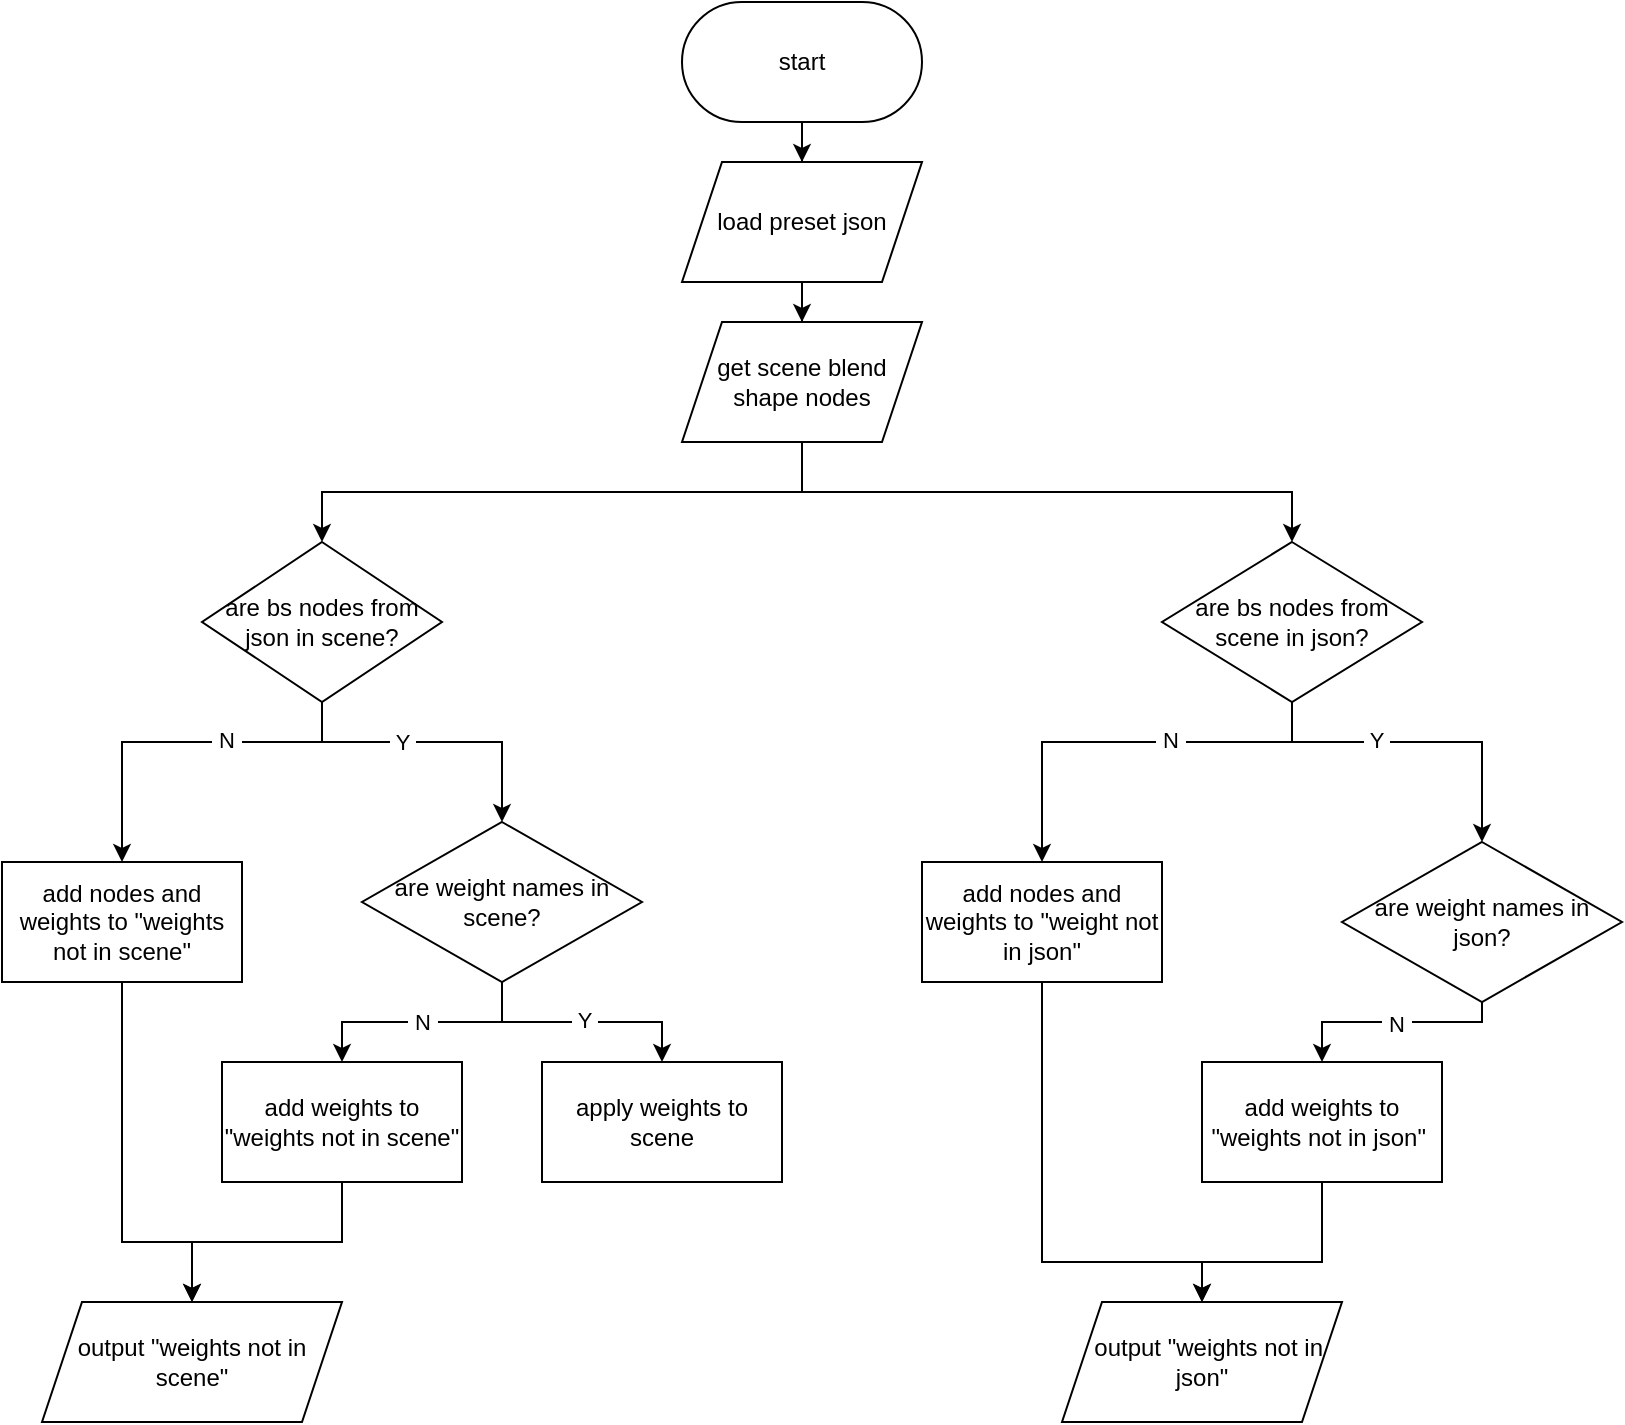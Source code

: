 <mxfile version="17.5.0" type="github">
  <diagram id="ji13-s1qjL8ou1RABo7J" name="Page-1">
    <mxGraphModel dx="1386" dy="875" grid="1" gridSize="10" guides="1" tooltips="1" connect="1" arrows="1" fold="1" page="1" pageScale="1" pageWidth="850" pageHeight="1100" math="0" shadow="0">
      <root>
        <mxCell id="0" />
        <mxCell id="1" parent="0" />
        <mxCell id="3zQKJhW49B3SMrjvigrW-3" style="edgeStyle=orthogonalEdgeStyle;rounded=0;orthogonalLoop=1;jettySize=auto;html=1;exitX=0.5;exitY=1;exitDx=0;exitDy=0;" parent="1" source="3zQKJhW49B3SMrjvigrW-1" target="3zQKJhW49B3SMrjvigrW-2" edge="1">
          <mxGeometry relative="1" as="geometry" />
        </mxCell>
        <mxCell id="3zQKJhW49B3SMrjvigrW-1" value="start" style="rounded=1;whiteSpace=wrap;html=1;arcSize=50;" parent="1" vertex="1">
          <mxGeometry x="360" y="10" width="120" height="60" as="geometry" />
        </mxCell>
        <mxCell id="3zQKJhW49B3SMrjvigrW-5" style="edgeStyle=orthogonalEdgeStyle;rounded=0;orthogonalLoop=1;jettySize=auto;html=1;exitX=0.5;exitY=1;exitDx=0;exitDy=0;" parent="1" source="3zQKJhW49B3SMrjvigrW-2" target="3zQKJhW49B3SMrjvigrW-4" edge="1">
          <mxGeometry relative="1" as="geometry" />
        </mxCell>
        <mxCell id="3zQKJhW49B3SMrjvigrW-2" value="load preset json" style="shape=parallelogram;perimeter=parallelogramPerimeter;whiteSpace=wrap;html=1;fixedSize=1;" parent="1" vertex="1">
          <mxGeometry x="360" y="90" width="120" height="60" as="geometry" />
        </mxCell>
        <mxCell id="roS6D5RcEI_3fUp-NzOn-2" style="edgeStyle=orthogonalEdgeStyle;rounded=0;orthogonalLoop=1;jettySize=auto;html=1;exitX=0.5;exitY=1;exitDx=0;exitDy=0;entryX=0.5;entryY=0;entryDx=0;entryDy=0;" edge="1" parent="1" source="3zQKJhW49B3SMrjvigrW-4" target="roS6D5RcEI_3fUp-NzOn-1">
          <mxGeometry relative="1" as="geometry" />
        </mxCell>
        <mxCell id="roS6D5RcEI_3fUp-NzOn-34" style="edgeStyle=orthogonalEdgeStyle;rounded=0;orthogonalLoop=1;jettySize=auto;html=1;exitX=0.5;exitY=1;exitDx=0;exitDy=0;" edge="1" parent="1" source="3zQKJhW49B3SMrjvigrW-4" target="roS6D5RcEI_3fUp-NzOn-33">
          <mxGeometry relative="1" as="geometry" />
        </mxCell>
        <mxCell id="3zQKJhW49B3SMrjvigrW-4" value="get scene blend shape nodes" style="shape=parallelogram;perimeter=parallelogramPerimeter;whiteSpace=wrap;html=1;fixedSize=1;" parent="1" vertex="1">
          <mxGeometry x="360" y="170" width="120" height="60" as="geometry" />
        </mxCell>
        <mxCell id="roS6D5RcEI_3fUp-NzOn-9" style="edgeStyle=orthogonalEdgeStyle;rounded=0;orthogonalLoop=1;jettySize=auto;html=1;exitX=0.5;exitY=1;exitDx=0;exitDy=0;entryX=0.5;entryY=0;entryDx=0;entryDy=0;" edge="1" parent="1" source="roS6D5RcEI_3fUp-NzOn-1" target="roS6D5RcEI_3fUp-NzOn-8">
          <mxGeometry relative="1" as="geometry">
            <Array as="points">
              <mxPoint x="180" y="380" />
              <mxPoint x="270" y="380" />
            </Array>
          </mxGeometry>
        </mxCell>
        <mxCell id="roS6D5RcEI_3fUp-NzOn-10" value="&amp;nbsp;Y&amp;nbsp;" style="edgeLabel;html=1;align=center;verticalAlign=middle;resizable=0;points=[];" vertex="1" connectable="0" parent="roS6D5RcEI_3fUp-NzOn-9">
          <mxGeometry x="0.067" y="4" relative="1" as="geometry">
            <mxPoint x="-20" y="4" as="offset" />
          </mxGeometry>
        </mxCell>
        <mxCell id="roS6D5RcEI_3fUp-NzOn-23" style="edgeStyle=orthogonalEdgeStyle;rounded=0;orthogonalLoop=1;jettySize=auto;html=1;exitX=0.5;exitY=1;exitDx=0;exitDy=0;entryX=0.5;entryY=0;entryDx=0;entryDy=0;" edge="1" parent="1" source="roS6D5RcEI_3fUp-NzOn-1" target="roS6D5RcEI_3fUp-NzOn-4">
          <mxGeometry relative="1" as="geometry">
            <Array as="points">
              <mxPoint x="180" y="380" />
              <mxPoint x="80" y="380" />
            </Array>
          </mxGeometry>
        </mxCell>
        <mxCell id="roS6D5RcEI_3fUp-NzOn-24" value="&amp;nbsp;N&amp;nbsp;" style="edgeLabel;html=1;align=center;verticalAlign=middle;resizable=0;points=[];" vertex="1" connectable="0" parent="roS6D5RcEI_3fUp-NzOn-23">
          <mxGeometry x="-0.244" y="-1" relative="1" as="geometry">
            <mxPoint as="offset" />
          </mxGeometry>
        </mxCell>
        <mxCell id="roS6D5RcEI_3fUp-NzOn-1" value="are bs nodes from json in scene?" style="rhombus;whiteSpace=wrap;html=1;" vertex="1" parent="1">
          <mxGeometry x="120" y="280" width="120" height="80" as="geometry" />
        </mxCell>
        <mxCell id="roS6D5RcEI_3fUp-NzOn-29" style="edgeStyle=orthogonalEdgeStyle;rounded=0;orthogonalLoop=1;jettySize=auto;html=1;exitX=0.5;exitY=1;exitDx=0;exitDy=0;" edge="1" parent="1" source="roS6D5RcEI_3fUp-NzOn-4" target="roS6D5RcEI_3fUp-NzOn-16">
          <mxGeometry relative="1" as="geometry">
            <Array as="points">
              <mxPoint x="80" y="630" />
              <mxPoint x="115" y="630" />
            </Array>
          </mxGeometry>
        </mxCell>
        <mxCell id="roS6D5RcEI_3fUp-NzOn-4" value="add nodes and weights to &quot;weights not in scene&quot;" style="rounded=0;whiteSpace=wrap;html=1;" vertex="1" parent="1">
          <mxGeometry x="20" y="440" width="120" height="60" as="geometry" />
        </mxCell>
        <mxCell id="roS6D5RcEI_3fUp-NzOn-25" value="&amp;nbsp;N&amp;nbsp;" style="edgeStyle=orthogonalEdgeStyle;rounded=0;orthogonalLoop=1;jettySize=auto;html=1;exitX=0.5;exitY=1;exitDx=0;exitDy=0;entryX=0.5;entryY=0;entryDx=0;entryDy=0;" edge="1" parent="1" source="roS6D5RcEI_3fUp-NzOn-8" target="roS6D5RcEI_3fUp-NzOn-11">
          <mxGeometry relative="1" as="geometry" />
        </mxCell>
        <mxCell id="roS6D5RcEI_3fUp-NzOn-26" style="edgeStyle=orthogonalEdgeStyle;rounded=0;orthogonalLoop=1;jettySize=auto;html=1;exitX=0.5;exitY=1;exitDx=0;exitDy=0;entryX=0.5;entryY=0;entryDx=0;entryDy=0;" edge="1" parent="1" source="roS6D5RcEI_3fUp-NzOn-8" target="roS6D5RcEI_3fUp-NzOn-13">
          <mxGeometry relative="1" as="geometry" />
        </mxCell>
        <mxCell id="roS6D5RcEI_3fUp-NzOn-27" value="&amp;nbsp;Y&amp;nbsp;" style="edgeLabel;html=1;align=center;verticalAlign=middle;resizable=0;points=[];" vertex="1" connectable="0" parent="roS6D5RcEI_3fUp-NzOn-26">
          <mxGeometry x="0.017" y="1" relative="1" as="geometry">
            <mxPoint as="offset" />
          </mxGeometry>
        </mxCell>
        <mxCell id="roS6D5RcEI_3fUp-NzOn-8" value="are weight names in scene?" style="rhombus;whiteSpace=wrap;html=1;" vertex="1" parent="1">
          <mxGeometry x="200" y="420" width="140" height="80" as="geometry" />
        </mxCell>
        <mxCell id="roS6D5RcEI_3fUp-NzOn-30" style="edgeStyle=orthogonalEdgeStyle;rounded=0;orthogonalLoop=1;jettySize=auto;html=1;exitX=0.5;exitY=1;exitDx=0;exitDy=0;entryX=0.5;entryY=0;entryDx=0;entryDy=0;" edge="1" parent="1" source="roS6D5RcEI_3fUp-NzOn-11" target="roS6D5RcEI_3fUp-NzOn-16">
          <mxGeometry relative="1" as="geometry" />
        </mxCell>
        <mxCell id="roS6D5RcEI_3fUp-NzOn-11" value="add weights to &quot;weights not in scene&quot;" style="rounded=0;whiteSpace=wrap;html=1;" vertex="1" parent="1">
          <mxGeometry x="130" y="540" width="120" height="60" as="geometry" />
        </mxCell>
        <mxCell id="roS6D5RcEI_3fUp-NzOn-13" value="apply weights to scene" style="rounded=0;whiteSpace=wrap;html=1;" vertex="1" parent="1">
          <mxGeometry x="290" y="540" width="120" height="60" as="geometry" />
        </mxCell>
        <mxCell id="roS6D5RcEI_3fUp-NzOn-16" value="output &quot;weights not in scene&quot;" style="shape=parallelogram;perimeter=parallelogramPerimeter;whiteSpace=wrap;html=1;fixedSize=1;" vertex="1" parent="1">
          <mxGeometry x="40" y="660" width="150" height="60" as="geometry" />
        </mxCell>
        <mxCell id="roS6D5RcEI_3fUp-NzOn-37" style="edgeStyle=orthogonalEdgeStyle;rounded=0;orthogonalLoop=1;jettySize=auto;html=1;exitX=0.5;exitY=1;exitDx=0;exitDy=0;" edge="1" parent="1" source="roS6D5RcEI_3fUp-NzOn-33" target="roS6D5RcEI_3fUp-NzOn-35">
          <mxGeometry relative="1" as="geometry">
            <Array as="points">
              <mxPoint x="665" y="380" />
              <mxPoint x="540" y="380" />
            </Array>
          </mxGeometry>
        </mxCell>
        <mxCell id="roS6D5RcEI_3fUp-NzOn-39" value="&amp;nbsp;N&amp;nbsp;" style="edgeLabel;html=1;align=center;verticalAlign=middle;resizable=0;points=[];" vertex="1" connectable="0" parent="roS6D5RcEI_3fUp-NzOn-37">
          <mxGeometry x="-0.21" y="-1" relative="1" as="geometry">
            <mxPoint as="offset" />
          </mxGeometry>
        </mxCell>
        <mxCell id="roS6D5RcEI_3fUp-NzOn-38" style="edgeStyle=orthogonalEdgeStyle;rounded=0;orthogonalLoop=1;jettySize=auto;html=1;exitX=0.5;exitY=1;exitDx=0;exitDy=0;entryX=0.5;entryY=0;entryDx=0;entryDy=0;" edge="1" parent="1" source="roS6D5RcEI_3fUp-NzOn-33" target="roS6D5RcEI_3fUp-NzOn-36">
          <mxGeometry relative="1" as="geometry">
            <Array as="points">
              <mxPoint x="665" y="380" />
              <mxPoint x="760" y="380" />
            </Array>
          </mxGeometry>
        </mxCell>
        <mxCell id="roS6D5RcEI_3fUp-NzOn-40" value="&amp;nbsp;Y&amp;nbsp;" style="edgeLabel;html=1;align=center;verticalAlign=middle;resizable=0;points=[];" vertex="1" connectable="0" parent="roS6D5RcEI_3fUp-NzOn-38">
          <mxGeometry x="-0.248" y="1" relative="1" as="geometry">
            <mxPoint as="offset" />
          </mxGeometry>
        </mxCell>
        <mxCell id="roS6D5RcEI_3fUp-NzOn-33" value="are bs nodes from scene in json?" style="rhombus;whiteSpace=wrap;html=1;" vertex="1" parent="1">
          <mxGeometry x="600" y="280" width="130" height="80" as="geometry" />
        </mxCell>
        <mxCell id="roS6D5RcEI_3fUp-NzOn-43" style="edgeStyle=orthogonalEdgeStyle;rounded=0;orthogonalLoop=1;jettySize=auto;html=1;exitX=0.5;exitY=1;exitDx=0;exitDy=0;" edge="1" parent="1" source="roS6D5RcEI_3fUp-NzOn-35" target="roS6D5RcEI_3fUp-NzOn-41">
          <mxGeometry relative="1" as="geometry">
            <Array as="points">
              <mxPoint x="540" y="640" />
              <mxPoint x="620" y="640" />
            </Array>
          </mxGeometry>
        </mxCell>
        <mxCell id="roS6D5RcEI_3fUp-NzOn-35" value="add nodes and weights to &quot;weight not in json&quot;" style="rounded=0;whiteSpace=wrap;html=1;" vertex="1" parent="1">
          <mxGeometry x="480" y="440" width="120" height="60" as="geometry" />
        </mxCell>
        <mxCell id="roS6D5RcEI_3fUp-NzOn-45" style="edgeStyle=orthogonalEdgeStyle;rounded=0;orthogonalLoop=1;jettySize=auto;html=1;exitX=0.5;exitY=1;exitDx=0;exitDy=0;" edge="1" parent="1" source="roS6D5RcEI_3fUp-NzOn-36" target="roS6D5RcEI_3fUp-NzOn-42">
          <mxGeometry relative="1" as="geometry">
            <Array as="points">
              <mxPoint x="760" y="520" />
              <mxPoint x="680" y="520" />
            </Array>
          </mxGeometry>
        </mxCell>
        <mxCell id="roS6D5RcEI_3fUp-NzOn-46" value="&amp;nbsp;N&amp;nbsp;" style="edgeLabel;html=1;align=center;verticalAlign=middle;resizable=0;points=[];" vertex="1" connectable="0" parent="roS6D5RcEI_3fUp-NzOn-45">
          <mxGeometry x="-0.036" y="1" relative="1" as="geometry">
            <mxPoint as="offset" />
          </mxGeometry>
        </mxCell>
        <mxCell id="roS6D5RcEI_3fUp-NzOn-36" value="are weight names in json?" style="rhombus;whiteSpace=wrap;html=1;" vertex="1" parent="1">
          <mxGeometry x="690" y="430" width="140" height="80" as="geometry" />
        </mxCell>
        <mxCell id="roS6D5RcEI_3fUp-NzOn-41" value="&amp;nbsp; output &quot;weights not in json&quot;" style="shape=parallelogram;perimeter=parallelogramPerimeter;whiteSpace=wrap;html=1;fixedSize=1;" vertex="1" parent="1">
          <mxGeometry x="550" y="660" width="140" height="60" as="geometry" />
        </mxCell>
        <mxCell id="roS6D5RcEI_3fUp-NzOn-44" style="edgeStyle=orthogonalEdgeStyle;rounded=0;orthogonalLoop=1;jettySize=auto;html=1;exitX=0.5;exitY=1;exitDx=0;exitDy=0;" edge="1" parent="1" source="roS6D5RcEI_3fUp-NzOn-42">
          <mxGeometry relative="1" as="geometry">
            <mxPoint x="620" y="660" as="targetPoint" />
            <Array as="points">
              <mxPoint x="680" y="640" />
              <mxPoint x="620" y="640" />
            </Array>
          </mxGeometry>
        </mxCell>
        <mxCell id="roS6D5RcEI_3fUp-NzOn-42" value="add weights to &quot;weights not in json&quot;&amp;nbsp;" style="rounded=0;whiteSpace=wrap;html=1;" vertex="1" parent="1">
          <mxGeometry x="620" y="540" width="120" height="60" as="geometry" />
        </mxCell>
      </root>
    </mxGraphModel>
  </diagram>
</mxfile>
